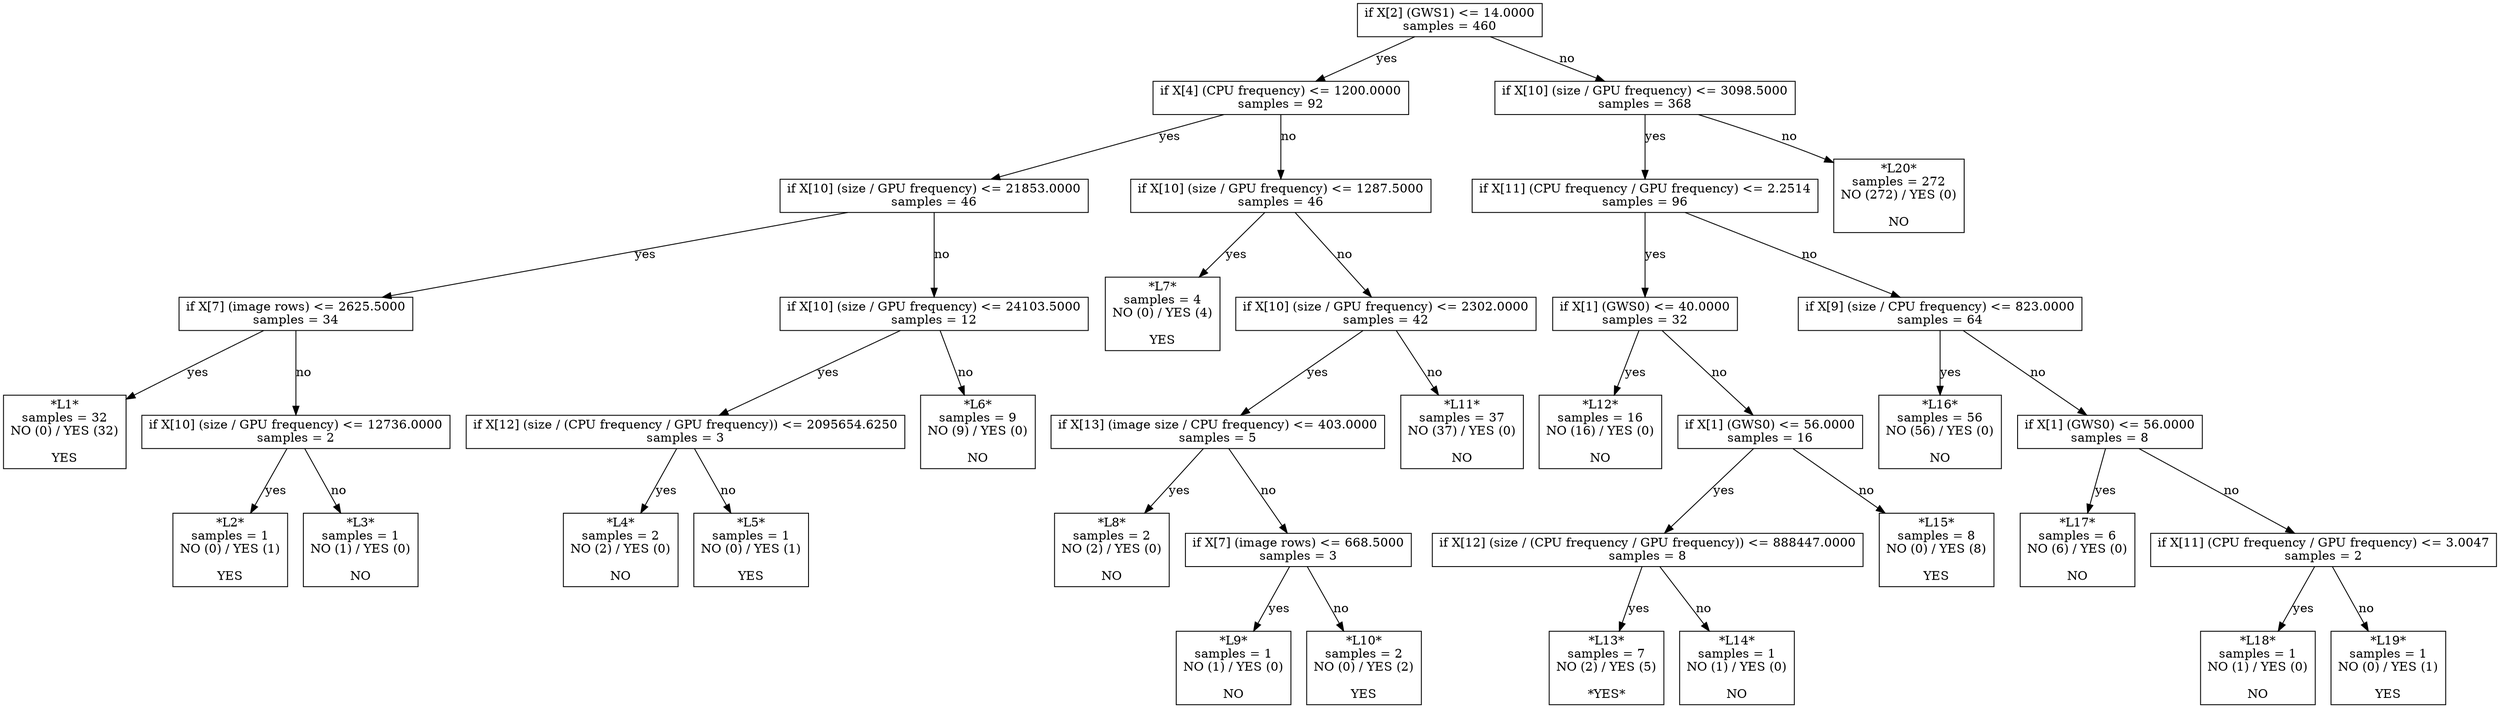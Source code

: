 digraph Tree {
0 [label="if X[2] (GWS1) <= 14.0000\nsamples = 460", shape="box"] ;
1 [label="if X[4] (CPU frequency) <= 1200.0000\nsamples = 92", shape="box"] ;
0 -> 1 [label="yes"];
2 [label="if X[10] (size / GPU frequency) <= 21853.0000\nsamples = 46", shape="box"] ;
1 -> 2 [label="yes"];
3 [label="if X[7] (image rows) <= 2625.5000\nsamples = 34", shape="box"] ;
2 -> 3 [label="yes"];
4 [label="*L1*\nsamples = 32\nNO (0) / YES (32)\n\nYES", shape="box"] ;
3 -> 4 [label="yes"];
5 [label="if X[10] (size / GPU frequency) <= 12736.0000\nsamples = 2", shape="box"] ;
3 -> 5 [label="no"];
6 [label="*L2*\nsamples = 1\nNO (0) / YES (1)\n\nYES", shape="box"] ;
5 -> 6 [label="yes"];
7 [label="*L3*\nsamples = 1\nNO (1) / YES (0)\n\nNO", shape="box"] ;
5 -> 7 [label="no"];
8 [label="if X[10] (size / GPU frequency) <= 24103.5000\nsamples = 12", shape="box"] ;
2 -> 8 [label="no"];
9 [label="if X[12] (size / (CPU frequency / GPU frequency)) <= 2095654.6250\nsamples = 3", shape="box"] ;
8 -> 9 [label="yes"];
10 [label="*L4*\nsamples = 2\nNO (2) / YES (0)\n\nNO", shape="box"] ;
9 -> 10 [label="yes"];
11 [label="*L5*\nsamples = 1\nNO (0) / YES (1)\n\nYES", shape="box"] ;
9 -> 11 [label="no"];
12 [label="*L6*\nsamples = 9\nNO (9) / YES (0)\n\nNO", shape="box"] ;
8 -> 12 [label="no"];
13 [label="if X[10] (size / GPU frequency) <= 1287.5000\nsamples = 46", shape="box"] ;
1 -> 13 [label="no"];
14 [label="*L7*\nsamples = 4\nNO (0) / YES (4)\n\nYES", shape="box"] ;
13 -> 14 [label="yes"];
15 [label="if X[10] (size / GPU frequency) <= 2302.0000\nsamples = 42", shape="box"] ;
13 -> 15 [label="no"];
16 [label="if X[13] (image size / CPU frequency) <= 403.0000\nsamples = 5", shape="box"] ;
15 -> 16 [label="yes"];
17 [label="*L8*\nsamples = 2\nNO (2) / YES (0)\n\nNO", shape="box"] ;
16 -> 17 [label="yes"];
18 [label="if X[7] (image rows) <= 668.5000\nsamples = 3", shape="box"] ;
16 -> 18 [label="no"];
19 [label="*L9*\nsamples = 1\nNO (1) / YES (0)\n\nNO", shape="box"] ;
18 -> 19 [label="yes"];
20 [label="*L10*\nsamples = 2\nNO (0) / YES (2)\n\nYES", shape="box"] ;
18 -> 20 [label="no"];
21 [label="*L11*\nsamples = 37\nNO (37) / YES (0)\n\nNO", shape="box"] ;
15 -> 21 [label="no"];
22 [label="if X[10] (size / GPU frequency) <= 3098.5000\nsamples = 368", shape="box"] ;
0 -> 22 [label="no"];
23 [label="if X[11] (CPU frequency / GPU frequency) <= 2.2514\nsamples = 96", shape="box"] ;
22 -> 23 [label="yes"];
24 [label="if X[1] (GWS0) <= 40.0000\nsamples = 32", shape="box"] ;
23 -> 24 [label="yes"];
25 [label="*L12*\nsamples = 16\nNO (16) / YES (0)\n\nNO", shape="box"] ;
24 -> 25 [label="yes"];
26 [label="if X[1] (GWS0) <= 56.0000\nsamples = 16", shape="box"] ;
24 -> 26 [label="no"];
27 [label="if X[12] (size / (CPU frequency / GPU frequency)) <= 888447.0000\nsamples = 8", shape="box"] ;
26 -> 27 [label="yes"];
28 [label="*L13*\nsamples = 7\nNO (2) / YES (5)\n\n*YES*", shape="box"] ;
27 -> 28 [label="yes"];
29 [label="*L14*\nsamples = 1\nNO (1) / YES (0)\n\nNO", shape="box"] ;
27 -> 29 [label="no"];
30 [label="*L15*\nsamples = 8\nNO (0) / YES (8)\n\nYES", shape="box"] ;
26 -> 30 [label="no"];
31 [label="if X[9] (size / CPU frequency) <= 823.0000\nsamples = 64", shape="box"] ;
23 -> 31 [label="no"];
32 [label="*L16*\nsamples = 56\nNO (56) / YES (0)\n\nNO", shape="box"] ;
31 -> 32 [label="yes"];
33 [label="if X[1] (GWS0) <= 56.0000\nsamples = 8", shape="box"] ;
31 -> 33 [label="no"];
34 [label="*L17*\nsamples = 6\nNO (6) / YES (0)\n\nNO", shape="box"] ;
33 -> 34 [label="yes"];
35 [label="if X[11] (CPU frequency / GPU frequency) <= 3.0047\nsamples = 2", shape="box"] ;
33 -> 35 [label="no"];
36 [label="*L18*\nsamples = 1\nNO (1) / YES (0)\n\nNO", shape="box"] ;
35 -> 36 [label="yes"];
37 [label="*L19*\nsamples = 1\nNO (0) / YES (1)\n\nYES", shape="box"] ;
35 -> 37 [label="no"];
38 [label="*L20*\nsamples = 272\nNO (272) / YES (0)\n\nNO", shape="box"] ;
22 -> 38 [label="no"];
}
